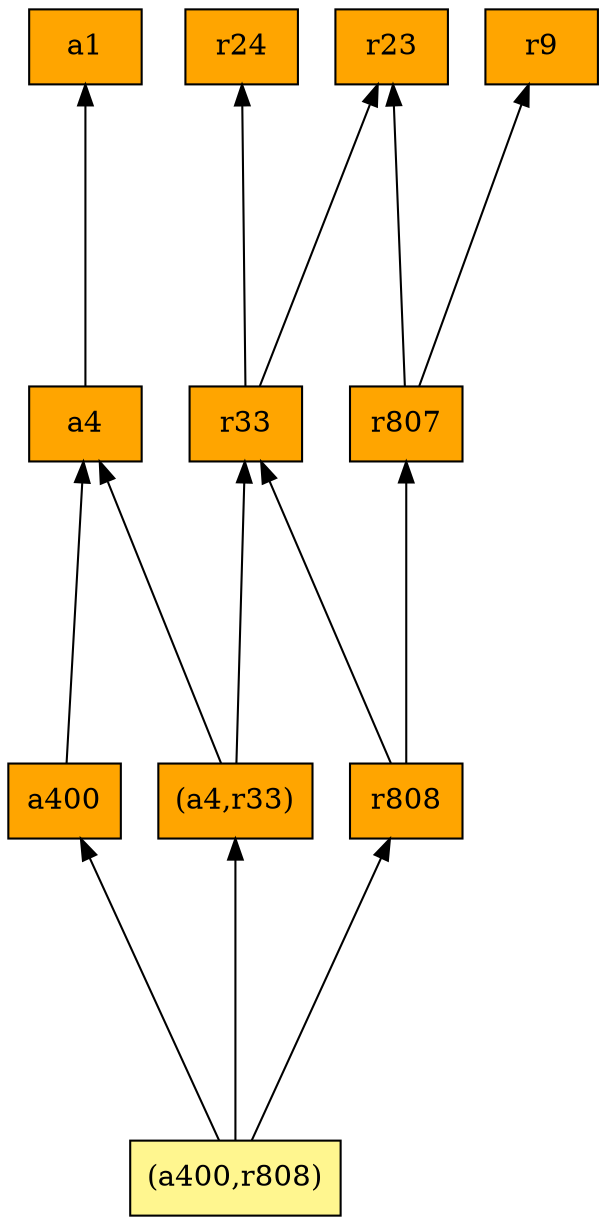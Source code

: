 digraph G {
rankdir=BT;ranksep="2.0";
"(a400,r808)" [shape=record,fillcolor=khaki1,style=filled,label="{(a400,r808)}"];
"a1" [shape=record,fillcolor=orange,style=filled,label="{a1}"];
"(a4,r33)" [shape=record,fillcolor=orange,style=filled,label="{(a4,r33)}"];
"a4" [shape=record,fillcolor=orange,style=filled,label="{a4}"];
"r24" [shape=record,fillcolor=orange,style=filled,label="{r24}"];
"r807" [shape=record,fillcolor=orange,style=filled,label="{r807}"];
"r23" [shape=record,fillcolor=orange,style=filled,label="{r23}"];
"r33" [shape=record,fillcolor=orange,style=filled,label="{r33}"];
"r9" [shape=record,fillcolor=orange,style=filled,label="{r9}"];
"r808" [shape=record,fillcolor=orange,style=filled,label="{r808}"];
"a400" [shape=record,fillcolor=orange,style=filled,label="{a400}"];
"(a400,r808)" -> "r808"
"(a400,r808)" -> "(a4,r33)"
"(a400,r808)" -> "a400"
"(a4,r33)" -> "a4"
"(a4,r33)" -> "r33"
"a4" -> "a1"
"r807" -> "r9"
"r807" -> "r23"
"r33" -> "r24"
"r33" -> "r23"
"r808" -> "r807"
"r808" -> "r33"
"a400" -> "a4"
}